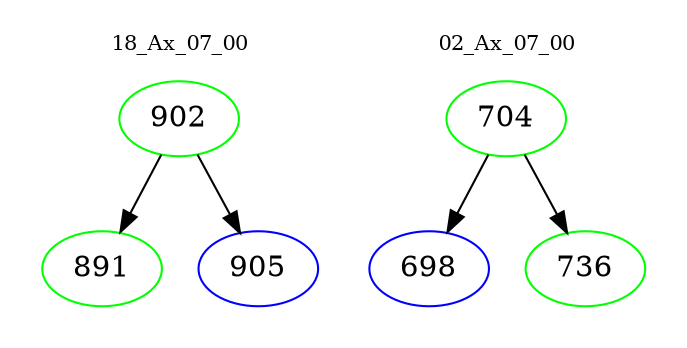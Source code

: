 digraph{
subgraph cluster_0 {
color = white
label = "18_Ax_07_00";
fontsize=10;
T0_902 [label="902", color="green"]
T0_902 -> T0_891 [color="black"]
T0_891 [label="891", color="green"]
T0_902 -> T0_905 [color="black"]
T0_905 [label="905", color="blue"]
}
subgraph cluster_1 {
color = white
label = "02_Ax_07_00";
fontsize=10;
T1_704 [label="704", color="green"]
T1_704 -> T1_698 [color="black"]
T1_698 [label="698", color="blue"]
T1_704 -> T1_736 [color="black"]
T1_736 [label="736", color="green"]
}
}
